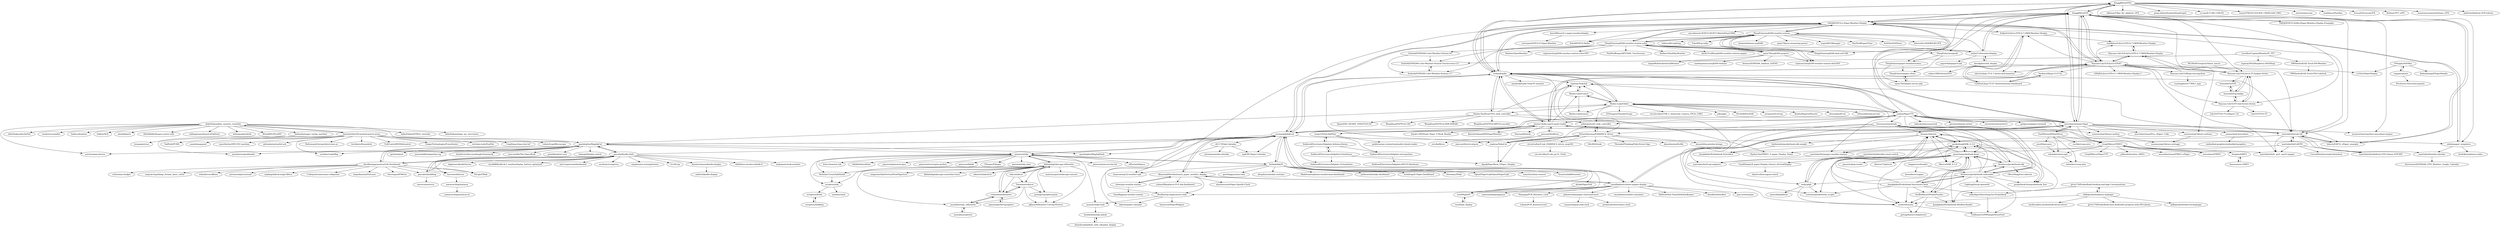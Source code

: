digraph G {
"ZinggJM/GxEPD2" -> "ZinggJM/GxEPD"
"ZinggJM/GxEPD2" -> "G6EJD/ESP32-e-Paper-Weather-Display"
"ZinggJM/GxEPD2" -> "waveshareteam/e-Paper"
"ZinggJM/GxEPD2" -> "olikraus/U8g2_for_Adafruit_GFX" ["e"=1]
"ZinggJM/GxEPD2" -> "peng-zhihui/StanfordQuadruped" ["e"=1]
"ZinggJM/GxEPD2" -> "vroland/epdiy"
"ZinggJM/GxEPD2" -> "st-one/X-CUBE-USB-PD" ["e"=1]
"ZinggJM/GxEPD2" -> "wuxx/STM32F103C8T6_CMSIS-DAP_SWO" ["e"=1]
"ZinggJM/GxEPD2" -> "meirm/sharecam" ["e"=1]
"ZinggJM/GxEPD2" -> "imablanco/Parallax" ["e"=1]
"ZinggJM/GxEPD2" -> "sidoh/epaper_templates"
"ZinggJM/GxEPD2" -> "lovyan03/LovyanGFX" ["e"=1]
"ZinggJM/GxEPD2" -> "Bodmer/TFT_eSPI" ["e"=1]
"ZinggJM/GxEPD2" -> "moononournation/Arduino_GFX" ["e"=1]
"ZinggJM/GxEPD2" -> "adafruit/Adafruit-GFX-Library" ["e"=1]
"pascalw/dashbling" -> "pascalw/kindle-dash"
"pascalw/dashbling" -> "metricio/metricio" ["e"=1]
"pimoroni/inky" -> "pimoroni/inky-phat"
"pimoroni/inky" -> "fatihak/InkyPi"
"pimoroni/inky" -> "neauoire/inky-hole"
"pimoroni/inky" -> "pimoroni/pimoroni-pico" ["e"=1]
"pimoroni/inky" -> "aceinnolab/Inkycal"
"pimoroni/inky" -> "pimoroni/enviroplus-python" ["e"=1]
"pimoroni/inky" -> "pimoroni/blinkt" ["e"=1]
"pimoroni/inky" -> "PiSugar/PiSugar" ["e"=1]
"pimoroni/inky" -> "NicholasCLewis/InkShield"
"pimoroni/inky" -> "pimoroni/unicorn-hat-hd" ["e"=1]
"pimoroni/inky" -> "ofZach/inkSpace" ["e"=1]
"pimoroni/inky" -> "fablabnbg/inkscape-silhouette"
"pimoroni/inky" -> "octopress/ink"
"pimoroni/inky" -> "fetus-hina/stat.ink" ["e"=1]
"pimoroni/inky" -> "hbldh/hitherdither" ["e"=1]
"lewisxhe/GxEPD" -> "lewisxhe/Esp-badge"
"joukos/PaperTTY" -> "GregDMeyer/IT8951"
"joukos/PaperTTY" -> "picnoir/ultimate-writer" ["e"=1]
"joukos/PaperTTY" -> "aceinnolab/Inkycal"
"joukos/PaperTTY" -> "PetteriAimonen/ED060SC4_driver"
"joukos/PaperTTY" -> "soonuse/epd-library-python"
"joukos/PaperTTY" -> "vroland/epdiy"
"joukos/PaperTTY" -> "zerowriter/zerowriter1" ["e"=1]
"joukos/PaperTTY" -> "Modos-Labs/Glider"
"joukos/PaperTTY" -> "waveshareteam/e-Paper"
"joukos/PaperTTY" -> "ZinggJM/GxEPD"
"joukos/PaperTTY" -> "borzunov/remoteink"
"joukos/PaperTTY" -> "pielgrzym/paper-terminal"
"joukos/PaperTTY" -> "unkyulee/micro-journal" ["e"=1]
"joukos/PaperTTY" -> "julbouln/ice40_eink_controller"
"joukos/PaperTTY" -> "atomic14/diy-esp32-epub-reader"
"PetteriAimonen/ED060SC4_driver" -> "julbouln/ice40_eink_controller"
"PetteriAimonen/ED060SC4_driver" -> "zephray/NekoCal"
"PetteriAimonen/ED060SC4_driver" -> "Oliv4945/eink"
"PetteriAimonen/ED060SC4_driver" -> "circuitvalley/E-ink_ED060SC4_driver_msp430"
"PetteriAimonen/ED060SC4_driver" -> "ThreadedThinking/EInk-Street-Sign"
"PetteriAimonen/ED060SC4_driver" -> "dqydj/PaperBack_EPaper_Display"
"PetteriAimonen/ED060SC4_driver" -> "djmuhlestein/fx2lib" ["e"=1]
"PetteriAimonen/ED060SC4_driver" -> "kennethlimcp/oshw-design"
"G6EJD/ESP32-e-Paper-Weather-Display" -> "ZinggJM/GxEPD2"
"G6EJD/ESP32-e-Paper-Weather-Display" -> "ZinggJM/GxEPD"
"G6EJD/ESP32-e-Paper-Weather-Display" -> "sidoh/epaper_templates"
"G6EJD/ESP32-e-Paper-Weather-Display" -> "vroland/epdiy"
"G6EJD/ESP32-e-Paper-Weather-Display" -> "waveshareteam/e-Paper"
"G6EJD/ESP32-e-Paper-Weather-Display" -> "Xinyuan-LilyGO/LilyGo-EPD47"
"G6EJD/ESP32-e-Paper-Weather-Display" -> "henri98/esp32-e-paper-weatherdisplay"
"G6EJD/ESP32-e-Paper-Weather-Display" -> "ThingPulse/esp8266-weather-station"
"G6EJD/ESP32-e-Paper-Weather-Display" -> "Edzelf/ESP32-Radio" ["e"=1]
"G6EJD/ESP32-e-Paper-Weather-Display" -> "ThingPulse/esp8266-weather-station-color"
"G6EJD/ESP32-e-Paper-Weather-Display" -> "lmarzen/esp32-weather-epd" ["e"=1]
"G6EJD/ESP32-e-Paper-Weather-Display" -> "martinberlin/cale-idf"
"G6EJD/ESP32-e-Paper-Weather-Display" -> "aceinnolab/Inkycal"
"G6EJD/ESP32-e-Paper-Weather-Display" -> "mrcodetastic/ESP32-HUB75-MatrixPanel-DMA" ["e"=1]
"G6EJD/ESP32-e-Paper-Weather-Display" -> "DzikuVx/LilyGo-EPD-4-7-OWM-Weather-Display"
"waveshareteam/e-Paper" -> "ZinggJM/GxEPD2"
"waveshareteam/e-Paper" -> "ZinggJM/GxEPD"
"waveshareteam/e-Paper" -> "aceinnolab/Inkycal"
"waveshareteam/e-Paper" -> "G6EJD/ESP32-e-Paper-Weather-Display"
"waveshareteam/e-Paper" -> "mcauser/micropython-waveshare-epaper" ["e"=1]
"waveshareteam/e-Paper" -> "mendhak/waveshare-epaper-display"
"waveshareteam/e-Paper" -> "TomWhitwell/SlowMovie"
"waveshareteam/e-Paper" -> "GregDMeyer/IT8951"
"waveshareteam/e-Paper" -> "vroland/epdiy"
"waveshareteam/e-Paper" -> "waveshareteam/Pico_ePaper_Code" ["e"=1]
"waveshareteam/e-Paper" -> "soonuse/epd-library-python"
"waveshareteam/e-Paper" -> "soonuse/epd-library-arduino"
"waveshareteam/e-Paper" -> "joukos/PaperTTY"
"waveshareteam/e-Paper" -> "loboris/ESP32_ePaper_example"
"waveshareteam/e-Paper" -> "caemor/epd-waveshare"
"mendhak/waveshare-epaper-display" -> "AbnormalDistributions/e_paper_weather_display"
"mendhak/waveshare-epaper-display" -> "BenRoe/rpi-magicmirror-eink"
"mendhak/waveshare-epaper-display" -> "waveshareteam/e-Paper"
"mendhak/waveshare-epaper-display" -> "aceinnolab/Inkycal"
"mendhak/waveshare-epaper-display" -> "txoof/PaperPi"
"mendhak/waveshare-epaper-display" -> "samsonmking/epaper.js"
"mendhak/waveshare-epaper-display" -> "Hanqaqa/PCB_Business_Card"
"mendhak/waveshare-epaper-display" -> "pskowronek/epaper-clock-and-more"
"mendhak/waveshare-epaper-display" -> "exuanbo/assembler-simulator" ["e"=1]
"mendhak/waveshare-epaper-display" -> "HelloGitHub-Team/HelloZooKeeper" ["e"=1]
"mendhak/waveshare-epaper-display" -> "denoflow/denoflow"
"mendhak/waveshare-epaper-display" -> "jam-systems/jam" ["e"=1]
"neauoire/inky-hole" -> "doublehelix/inky-pihole"
"davidhampgonsalves/Life-Dashboard" -> "pascalw/kindle-dash"
"davidhampgonsalves/Life-Dashboard" -> "pascalw/dashbling"
"davidhampgonsalves/Life-Dashboard" -> "speedyg0nz/MagInkCal"
"davidhampgonsalves/Life-Dashboard" -> "rberenguel/PiWrite"
"davidhampgonsalves/Life-Dashboard" -> "reZach/my-budget" ["e"=1]
"davidhampgonsalves/Life-Dashboard" -> "sequoia-hope/large_format_laser_cutter" ["e"=1]
"davidhampgonsalves/Life-Dashboard" -> "NiLuJe/FBInk" ["e"=1]
"davidhampgonsalves/Life-Dashboard" -> "rehacktive/caffeine" ["e"=1]
"davidhampgonsalves/Life-Dashboard" -> "havenweb/haven"
"davidhampgonsalves/Life-Dashboard" -> "privastead/privastead" ["e"=1]
"davidhampgonsalves/Life-Dashboard" -> "mig4ng/ublock-origin-filters" ["e"=1]
"davidhampgonsalves/Life-Dashboard" -> "Codepoints/awesome-codepoints" ["e"=1]
"davidhampgonsalves/Life-Dashboard" -> "Impedimenta/Suitcase" ["e"=1]
"dennwc/inkview" -> "pocketbook/SDK_6.3.0"
"dennwc/inkview" -> "Skeeve/SDK_6.3.0"
"dennwc/inkview" -> "ezdiy/pbjb"
"dennwc/inkview" -> "JuanJakobo/Pocketbook-Texteditor"
"dennwc/inkview" -> "kotborealis/pocketbook-sdk-sample"
"pocketbook/SDK_6.3.0" -> "Skeeve/SDK_6.3.0"
"pocketbook/SDK_6.3.0" -> "pmartin/pocketbook-demo"
"pocketbook/SDK_6.3.0" -> "JuanJakobo/Pocketbook-Miniflux-Reader"
"pocketbook/SDK_6.3.0" -> "orontee/taranis"
"pocketbook/SDK_6.3.0" -> "pocketbook-free/pocketbook_free"
"pocketbook/SDK_6.3.0" -> "dennwc/inkview"
"aceinnolab/Inkycal" -> "speedyg0nz/MagInkCal"
"aceinnolab/Inkycal" -> "waveshareteam/e-Paper"
"aceinnolab/Inkycal" -> "fatihak/InkyPi"
"aceinnolab/Inkycal" -> "txoof/PaperPi"
"aceinnolab/Inkycal" -> "joukos/PaperTTY"
"aceinnolab/Inkycal" -> "BenRoe/rpi-magicmirror-eink"
"aceinnolab/Inkycal" -> "zli117/EInk-Calendar"
"aceinnolab/Inkycal" -> "G6EJD/ESP32-e-Paper-Weather-Display"
"aceinnolab/Inkycal" -> "pimoroni/inky"
"aceinnolab/Inkycal" -> "mendhak/waveshare-epaper-display"
"aceinnolab/Inkycal" -> "speedyg0nz/MagInkDash"
"aceinnolab/Inkycal" -> "vroland/epdiy"
"aceinnolab/Inkycal" -> "sidoh/epaper_templates"
"aceinnolab/Inkycal" -> "AbnormalDistributions/e_paper_weather_display"
"aceinnolab/Inkycal" -> "mgfcf/E-Paper-Calendar"
"soonuse/epd-library-python" -> "soonuse/epd-library-wiringpi"
"BenRoe/rpi-magicmirror-eink" -> "lemariva/ePaperWidgets"
"BenRoe/rpi-magicmirror-eink" -> "dabch/epaper-calendar"
"BenRoe/rpi-magicmirror-eink" -> "neauoire/inky-hole"
"henri98/esp32-e-paper-weatherdisplay" -> "cetrespeo/ESP32-E-Paper-Weather"
"soonuse/epd-library-arduino" -> "soonuse/epd-library-wiringpi"
"sidoh/epaper_templates" -> "fredrike/esphome-nodes" ["e"=1]
"sidoh/epaper_templates" -> "G6EJD/ESP32-e-Paper-Weather-Display"
"sidoh/epaper_templates" -> "martinberlin/eink-calendar"
"zli117/EInk-Calendar" -> "mgfcf/E-Paper-Calendar"
"zli117/EInk-Calendar" -> "dabch/epaper-calendar"
"zli117/EInk-Calendar" -> "javierpena/eink-calendar"
"waveshare/IT8951" -> "GregDMeyer/IT8951"
"pskowronek/epaper-clock-and-more" -> "prehensile/waveshare-clock"
"pskowronek/epaper-clock-and-more" -> "emanueleg/rpi-eink-clock"
"ThingPulse/espaper-weatherstation" -> "ThingPulse/espaper-client"
"ThingPulse/espaper-weatherstation" -> "squix78/espaper-server-php"
"lewisxhe/Esp-badge" -> "lewisxhe/GxEPD"
"lewisxhe/Esp-badge" -> "Xinyuan-LilyGO/LilyGo-T5-Epaper-Series"
"lewisxhe/Esp-badge" -> "Xinyuan-LilyGO/T5-Ink-Screen-Series"
"Xinyuan-LilyGO/T5-Ink-Screen-Series" -> "Xinyuan-LilyGO/LilyGo-T5-Epaper-Series"
"Xinyuan-LilyGO/T5-Ink-Screen-Series" -> "lewisxhe/Esp-badge"
"Xinyuan-LilyGO/T5-Ink-Screen-Series" -> "LilyGO/TTGO-T5"
"Xinyuan-LilyGO/T5-Ink-Screen-Series" -> "LilyGO/TTGO-T5-ePaper1.54"
"fowlerk/ESP8266-Color-Weather-Station-Touchscreen-v15" -> "fowlerk/ESP8266-Color-Weather-Station-v17"
"fowlerk/ESP8266-Color-Weather-Station-v17" -> "fowlerk/ESP8266-Color-Weather-Station-Touchscreen-v15"
"octopress/ink" -> "octopress/feeds"
"octopress/ink" -> "imathis/clash"
"caemor/epd-waveshare" -> "embedded-graphics/embedded-graphics" ["e"=1]
"squix78/espaper-server-php" -> "ThingPulse/espaper-client"
"ThingPulse/espaper-client" -> "squix78/espaper-server-php"
"vroland/epdiy" -> "Xinyuan-LilyGO/LilyGo-EPD47"
"vroland/epdiy" -> "atomic14/diy-esp32-epub-reader"
"vroland/epdiy" -> "G6EJD/ESP32-e-Paper-Weather-Display"
"vroland/epdiy" -> "ZinggJM/GxEPD"
"vroland/epdiy" -> "Hanley-Yao/Zynq7010_eink_controller"
"vroland/epdiy" -> "ZinggJM/GxEPD2"
"vroland/epdiy" -> "martinberlin/cale-idf"
"vroland/epdiy" -> "PetteriAimonen/ED060SC4_driver"
"vroland/epdiy" -> "zephray/NekoCal"
"vroland/epdiy" -> "zephray/NekoInk"
"vroland/epdiy" -> "Modos-Labs/Glider"
"vroland/epdiy" -> "amadeok/Epdiy-Eink-PC-monitor"
"vroland/epdiy" -> "aceinnolab/Inkycal"
"vroland/epdiy" -> "waveshareteam/e-Paper"
"vroland/epdiy" -> "joukos/PaperTTY"
"mataroa-blog/mataroa" -> "mataroa-blog/mataroa-cli"
"GregDMeyer/IT8951" -> "waveshare/IT8951"
"GregDMeyer/IT8951" -> "Seagate/it8951"
"GregDMeyer/IT8951" -> "robweber/omni-epd"
"GregDMeyer/IT8951" -> "Hanley-Yao/IT8951_E-paper_Display_Demo"
"GregDMeyer/IT8951" -> "GregDMeyer/PaperTTY"
"GregDMeyer/IT8951" -> "julbouln/tinydrm_it8951"
"GregDMeyer/IT8951" -> "waveshareteam/IT8951-ePaper"
"TomWhitwell/SlowMovie" -> "robweber/omni-epd"
"TomWhitwell/SlowMovie" -> "jezs00/pycasso"
"TomWhitwell/SlowMovie" -> "robweber/vsmp-plus"
"TomWhitwell/SlowMovie" -> "GregDMeyer/IT8951"
"TomWhitwell/SlowMovie" -> "rec0de/vsmp-zero"
"TomWhitwell/SlowMovie" -> "waveshareteam/e-Paper"
"martinberlin/cale-idf" -> "martinberlin/CalEPD"
"martinberlin/cale-idf" -> "martinberlin/epaper-weather-station"
"martinberlin/cale-idf" -> "martinberlin/eink-calendar"
"martinberlin/cale-idf" -> "martinberlin/lv_port_esp32-epaper"
"martinberlin/cale-idf" -> "loboris/ESP32_ePaper_example"
"martinberlin/cale-idf" -> "zephray/NekoInk"
"martinberlin/cale-idf" -> "martinberlin/Adafruit-GFX-Library-ESP-IDF"
"martinberlin/cale-idf" -> "atomic14/diy-esp32-epub-reader"
"ezdiy/pbjb" -> "dennwc/inkview"
"ezdiy/pbjb" -> "pocketbook/SDK_6.3.0"
"ezdiy/pbjb" -> "orontee/taranis"
"ezdiy/pbjb" -> "Loriowar/pocketbook_scripts"
"ezdiy/pbjb" -> "imustafin/pbdoom"
"borzunov/remoteink" -> "pmartin/pocketbook-demo"
"borzunov/remoteink" -> "dennwc/inkview"
"borzunov/remoteink" -> "orontee/taranis"
"borzunov/remoteink" -> "blchinezu/pocketbook-coolreader"
"borzunov/remoteink" -> "Loriowar/pocketbook_scripts"
"borzunov/remoteink" -> "pocketbook-free/pocketbook_free"
"borzunov/remoteink" -> "pocketbook/SDK_6.3.0"
"borzunov/remoteink" -> "blchinezu/pocketbook-sdk"
"borzunov/remoteink" -> "ezdiy/pbjb"
"JuanJakobo/Pocketbook-Nextcloud-Client" -> "dennwc/inkview"
"JuanJakobo/Pocketbook-Nextcloud-Client" -> "pmartin/pocketbook-demo"
"JuanJakobo/Pocketbook-Nextcloud-Client" -> "pocketbook/SDK_6.3.0"
"JuanJakobo/Pocketbook-Nextcloud-Client" -> "blchinezu/pocketbook-sdk"
"JuanJakobo/Pocketbook-Nextcloud-Client" -> "orontee/taranis"
"JuanJakobo/Pocketbook-Nextcloud-Client" -> "blchinezu/pocketbook-coolreader"
"JuanJakobo/Pocketbook-Nextcloud-Client" -> "SteffenBauer/PocketPuzzles"
"JuanJakobo/Pocketbook-Nextcloud-Client" -> "Loriowar/pocketbook_scripts"
"JuanJakobo/Pocketbook-Nextcloud-Client" -> "mikedigriz/Syncthing-for-PocketBook"
"inkcut/inkcut" -> "fablabnbg/inkscape-silhouette"
"inkcut/inkcut" -> "vishnubob/silhouette"
"inkcut/inkcut" -> "Timmmm/robocut"
"AbnormalDistributions/e_paper_weather_display" -> "mendhak/waveshare-epaper-display"
"AbnormalDistributions/e_paper_weather_display" -> "alexthescott/ePaper-Spotify-Clock"
"AbnormalDistributions/e_paper_weather_display" -> "zoharsf/Raspberry-Pi-E-Ink-Dashboard"
"AbnormalDistributions/e_paper_weather_display" -> "elewin/pi-weather-station"
"AbnormalDistributions/e_paper_weather_display" -> "aceinnolab/Inkycal"
"AbnormalDistributions/e_paper_weather_display" -> "BenRoe/rpi-magicmirror-eink"
"SteffenBauer/PocketPuzzles" -> "orontee/taranis"
"SteffenBauer/PocketPuzzles" -> "gottagofaster236/pbtetris"
"SteffenBauer/PocketPuzzles" -> "JuanJakobo/Pocketbook-Miniflux-Reader"
"SteffenBauer/PocketPuzzles" -> "pmartin/pocketbook-demo"
"elewin/pi-weather-station" -> "SeanRiggs/pi-weather-station"
"elewin/pi-weather-station" -> "AbnormalDistributions/e_paper_weather_display"
"martinberlin/eink-calendar" -> "doctormord/ESP8266_EPD_Weather_Google_Calendar"
"martinberlin/CalEPD" -> "martinberlin/cale-idf"
"martinberlin/CalEPD" -> "martinberlin/Adafruit-GFX-Library-ESP-IDF"
"martinberlin/CalEPD" -> "martinberlin/lv_port_esp32-epaper"
"martinberlin/CalEPD" -> "martinberlin/epaper-weather-station"
"martinberlin/CalEPD" -> "CursedHardware/epd-datasheet" ["e"=1]
"Xinyuan-LilyGO/LilyGo-T5-Epaper-Series" -> "Xinyuan-LilyGO/T5-Ink-Screen-Series"
"Xinyuan-LilyGO/LilyGo-T5-Epaper-Series" -> "lewisxhe/Esp-badge"
"Xinyuan-LilyGO/LilyGo-T5-Epaper-Series" -> "Xinyuan-LilyGO/LilyGo-EPD47"
"Xinyuan-LilyGO/LilyGo-T5-Epaper-Series" -> "Xinyuan-LilyGO/LilyGo-EPD-4-7-OWM-Weather-Display"
"Xinyuan-LilyGO/LilyGo-T5-Epaper-Series" -> "lewisxhe/GxEPD"
"dennisreimann/kindle-display" -> "naltatis/kindle-display"
"SolderedElectronics/Inkplate-6-hardware" -> "SolderedElectronics/Inkplate-Arduino-library"
"SolderedElectronics/Inkplate-6-hardware" -> "SolderedElectronics/Inkplate-10-hardware"
"SolderedElectronics/Inkplate-6-hardware" -> "dqydj/PaperBack_EPaper_Display"
"SolderedElectronics/Inkplate-Arduino-library" -> "SolderedElectronics/Inkplate-6-hardware"
"SolderedElectronics/Inkplate-Arduino-library" -> "SolderedElectronics/Inkplate-micropython"
"SolderedElectronics/Inkplate-Arduino-library" -> "turgu1/EPub-InkPlate"
"SolderedElectronics/Inkplate-Arduino-library" -> "SolderedElectronics/Inkplate-10-hardware"
"NicholasCLewis/InkShield" -> "octopress/ink"
"SolderedElectronics/Inkplate-micropython" -> "SolderedElectronics/Inkplate-6PLUS-Hardware"
"HWHardsoft/AZ-Touch-Pi0-Weather" -> "HWHardsoft/AZ-Touch-Pi0-Codelock"
"vishnubob/silhouette" -> "mossblaser/py_silhouette"
"vishnubob/silhouette" -> "Timmmm/robocut"
"vishnubob/silhouette" -> "pmonta/gerber2graphtec"
"vishnubob/silhouette" -> "fablabnbg/inkscape-silhouette"
"mossblaser/plottie" -> "mossblaser/py_silhouette"
"Seagate/it8951" -> "faassen/rust-it8951"
"octopress/linkblog" -> "octopress/feeds"
"octopress/feeds" -> "octopress/linkblog"
"txoof/epd_display" -> "txoof/PaperPi"
"0xdanelia/regex_turing_machine" -> "lynnpepin/reso"
"pascalw/kindle-dash" -> "pascalw/dashbling"
"pascalw/kindle-dash" -> "davidhampgonsalves/Life-Dashboard"
"pascalw/kindle-dash" -> "speedyg0nz/MagInkCal"
"pascalw/kindle-dash" -> "sibbl/hass-lovelace-kindle-4" ["e"=1]
"pascalw/kindle-dash" -> "havenweb/haven"
"pascalw/kindle-dash" -> "makepanic/eink-weather"
"pascalw/kindle-dash" -> "edgartaor/kindleServer"
"pascalw/kindle-dash" -> "nicoh88/kindle-kt3_weatherdisplay_battery-optimized" ["e"=1]
"pascalw/kindle-dash" -> "aceinnolab/Inkycal"
"pascalw/kindle-dash" -> "meri-imperiumi/dashboard"
"pascalw/kindle-dash" -> "eschluntz/compress" ["e"=1]
"pascalw/kindle-dash" -> "simplenetes-io/simplenetes" ["e"=1]
"pascalw/kindle-dash" -> "dennisreimann/kindle-display"
"pascalw/kindle-dash" -> "NiLuJe/FBInk" ["e"=1]
"pascalw/kindle-dash" -> "CZ-NIC/pz" ["e"=1]
"PiSupply/PaPiRus" -> "repaper/gratis"
"PiSupply/PaPiRus" -> "kirkmadraga/EPaperReader"
"PiSupply/PaPiRus" -> "yy502/ePaperDisplay"
"squix78/esp8266-projects" -> "ThingPulse/esp8266-weather-station-color"
"squix78/esp8266-projects" -> "ThingPulse/esp8266-weather-station"
"squix78/esp8266-projects" -> "tzapu/WebSocketSerialMonitor"
"squix78/esp8266-projects" -> "neptune2/esp8266-weather-station-oled-DST"
"squix78/esp8266-projects" -> "sandeepmistry/esp8266-Arduino" ["e"=1]
"squix78/esp8266-projects" -> "Sermus/ESP8266_Adafruit_ILI9341" ["e"=1]
"dekuNukem/bob_cassette_rewinder" -> "dekuNukem/STM32_tutorials" ["e"=1]
"dekuNukem/bob_cassette_rewinder" -> "dekuNukem/pimp_my_microwave"
"dekuNukem/bob_cassette_rewinder" -> "dekuNukem/duckyPad" ["e"=1]
"dekuNukem/bob_cassette_rewinder" -> "bencbartlett/3D-printed-mirror-array"
"dekuNukem/bob_cassette_rewinder" -> "nuvious/pam-duress" ["e"=1]
"dekuNukem/bob_cassette_rewinder" -> "rexdex/recompiler" ["e"=1]
"dekuNukem/bob_cassette_rewinder" -> "haileys/doslinux" ["e"=1]
"dekuNukem/bob_cassette_rewinder" -> "Zekfoo/AGZ" ["e"=1]
"dekuNukem/bob_cassette_rewinder" -> "alexhallam/tv" ["e"=1]
"dekuNukem/bob_cassette_rewinder" -> "H4ckd4ddy/bypass-sentry-safe" ["e"=1]
"dekuNukem/bob_cassette_rewinder" -> "robhagemans/hoard-of-bitfonts" ["e"=1]
"dekuNukem/bob_cassette_rewinder" -> "whitequark/unfork" ["e"=1]
"dekuNukem/bob_cassette_rewinder" -> "speedyg0nz/MagInkCal"
"dekuNukem/bob_cassette_rewinder" -> "Wren6991/PicoDVI" ["e"=1]
"dekuNukem/bob_cassette_rewinder" -> "0xdanelia/regex_turing_machine"
"turgu1/EPub-InkPlate" -> "atomic14/diy-esp32-epub-reader"
"turgu1/EPub-InkPlate" -> "SolderedElectronics/Inkplate-Arduino-library"
"turgu1/EPub-InkPlate" -> "jackbrennan-creator/minimalist-ebook-reader"
"turgu1/EPub-InkPlate" -> "SolderedElectronics/Inkplate-micropython"
"Xinyuan-LilyGO/LilyGo-EPD47" -> "Xinyuan-LilyGO/LilyGo-EPD-4-7-OWM-Weather-Display"
"Xinyuan-LilyGO/LilyGo-EPD47" -> "Xinyuan-LilyGO/LilyGo-T5-Epaper-Series"
"Xinyuan-LilyGO/LilyGo-EPD47" -> "vroland/epdiy"
"Xinyuan-LilyGO/LilyGo-EPD47" -> "markbirss/LilyGo-EPD-4-7-OWM-Weather-Display"
"Xinyuan-LilyGO/LilyGo-EPD47" -> "DzikuVx/LilyGo-EPD-4-7-OWM-Weather-Display"
"Xinyuan-LilyGO/LilyGo-EPD47" -> "xlyric/Lilygo-T5-4.7-meteo-and-domoticz-"
"Xinyuan-LilyGO/LilyGo-EPD47" -> "G6EJD/LilyGo-EPD-4-7-OWM-Weather-Display-1"
"Xinyuan-LilyGO/LilyGo-EPD47" -> "Xinyuan-LilyGO/lilygo-micropython"
"Xinyuan-LilyGO/LilyGo-EPD47" -> "martinberlin/lv_port_esp32-epaper"
"Xinyuan-LilyGO/LilyGo-EPD47" -> "hacksics/lilygo-t5-47-ha"
"Xinyuan-LilyGO/LilyGo-EPD47" -> "atomic14/diy-esp32-epub-reader"
"Xinyuan-LilyGO/LilyGo-EPD47" -> "G6EJD/ESP32-e-Paper-Weather-Display"
"Xinyuan-LilyGO/LilyGo-EPD47" -> "ZinggJM/GxEPD"
"Xinyuan-LilyGO/LilyGo-EPD47" -> "martinberlin/cale-idf"
"Xinyuan-LilyGO/LilyGo-EPD47" -> "Xinyuan-LilyGO/T5-Ink-Screen-Series"
"havenweb/haven" -> "mataroa-blog/mataroa"
"hacksics/lilygo-t5-47-ha" -> "CybDis/Lilygo-T5-47-HomeAssistant-Dashboard"
"zephray/NekoInk" -> "Modos-Labs/Caster"
"zephray/NekoInk" -> "martinberlin/epaper-weather-station"
"zephray/NekoInk" -> "martinberlin/H-spi-adapters"
"Xinyuan-LilyGO/LilyGo-EPD-4-7-OWM-Weather-Display" -> "markbirss/LilyGo-EPD-4-7-OWM-Weather-Display"
"Xinyuan-LilyGO/LilyGo-EPD-4-7-OWM-Weather-Display" -> "Xinyuan-LilyGO/LilyGo-EPD47"
"DzikuVx/LilyGo-EPD-4-7-OWM-Weather-Display" -> "CybDis/Lilygo-T5-47-HomeAssistant-Dashboard"
"DzikuVx/LilyGo-EPD-4-7-OWM-Weather-Display" -> "xlyric/Lilygo-T5-4.7-meteo-and-domoticz-"
"DzikuVx/LilyGo-EPD-4-7-OWM-Weather-Display" -> "markbirss/LilyGo-EPD-4-7-OWM-Weather-Display"
"Timmmm/robocut" -> "mossblaser/py_silhouette"
"Timmmm/robocut" -> "vishnubob/silhouette"
"Timmmm/robocut" -> "pklaus/Silhouette-Cutting-Plotters"
"Timmmm/robocut" -> "jnweiger/graphtecprint"
"blchinezu/pocketbook-coolreader" -> "blchinezu/pocketbook-sdk"
"blchinezu/pocketbook-coolreader" -> "pmartin/pocketbook-demo"
"blchinezu/pocketbook-coolreader" -> "Lighting/Setup-openwith"
"blchinezu/pocketbook-coolreader" -> "pocketbook-free/pocketbook_free"
"blchinezu/pocketbook-coolreader" -> "borzunov/remoteink"
"blchinezu/pocketbook-coolreader" -> "SteffenBauer/PocketPuzzles"
"blchinezu/pocketbook-coolreader" -> "JuanJakobo/Pocketbook-Nextcloud-Client"
"blchinezu/pocketbook-coolreader" -> "ezdiy/pbjb"
"blchinezu/pocketbook-coolreader" -> "dennwc/inkview"
"blchinezu/pocketbook-coolreader" -> "pocketbook/SDK_6.3.0"
"blchinezu/pocketbook-coolreader" -> "GuillaumeTz/PBSimpleNewsFeed"
"markbirss/LilyGo-EPD-4-7-OWM-Weather-Display" -> "Xinyuan-LilyGO/LilyGo-EPD-4-7-OWM-Weather-Display"
"robweber/omni-epd" -> "robweber/vsmp-plus"
"faassen/rust-it8951" -> "Seagate/it8951"
"jnweiger/graphtecprint" -> "pklaus/Silhouette-Cutting-Plotters"
"bencbartlett/3D-printed-mirror-array" -> "maxvfischer/DIY-CNC-machine" ["e"=1]
"bencbartlett/3D-printed-mirror-array" -> "dekuNukem/bob_cassette_rewinder"
"bencbartlett/3D-printed-mirror-array" -> "adrianlarion/useful-sed" ["e"=1]
"bencbartlett/3D-printed-mirror-array" -> "speedyg0nz/MagInkCal"
"bencbartlett/3D-printed-mirror-array" -> "joewdavies/geoblender" ["e"=1]
"bencbartlett/3D-printed-mirror-array" -> "BoltzmannEntropy/interviews.ai" ["e"=1]
"bencbartlett/3D-printed-mirror-array" -> "brickbots/framedeck" ["e"=1]
"bencbartlett/3D-printed-mirror-array" -> "FullControlXYZ/fullcontrol" ["e"=1]
"bencbartlett/3D-printed-mirror-array" -> "scottbez1/splitflap" ["e"=1]
"bencbartlett/3D-printed-mirror-array" -> "TengerTechnologies/Fuzzyficator" ["e"=1]
"bencbartlett/3D-printed-mirror-array" -> "red-data-tools/YouPlot" ["e"=1]
"bencbartlett/3D-printed-mirror-array" -> "LingDong-/shan-shui-inf" ["e"=1]
"bencbartlett/3D-printed-mirror-array" -> "tobetz/LegoMicroscope" ["e"=1]
"bencbartlett/3D-printed-mirror-array" -> "TadPath/PUMA" ["e"=1]
"bencbartlett/3D-printed-mirror-array" -> "samyk/magspoof" ["e"=1]
"Modos-Labs/Glider" -> "Modos-Labs/Caster"
"Modos-Labs/Glider" -> "vroland/epdiy"
"Modos-Labs/Glider" -> "joukos/PaperTTY"
"Modos-Labs/Glider" -> "Hanley-Yao/Zynq7010_eink_controller"
"Modos-Labs/Glider" -> "piku/piku" ["e"=1]
"Modos-Labs/Glider" -> "PiLiDAR/PiLiDAR" ["e"=1]
"Modos-Labs/Glider" -> "zephray/NekoInk"
"Modos-Labs/Glider" -> "ericjenott/Evertop" ["e"=1]
"Modos-Labs/Glider" -> "Modos-Labs/Lancer"
"Modos-Labs/Glider" -> "RamboRogers/rfhunter" ["e"=1]
"Modos-Labs/Glider" -> "alessiodm/drl-zh" ["e"=1]
"Modos-Labs/Glider" -> "Glimesh/broadcast-box" ["e"=1]
"Modos-Labs/Glider" -> "EEVengers/ThunderScope" ["e"=1]
"Modos-Labs/Glider" -> "circuitvalley/USB_C_Industrial_Camera_FPGA_USB3" ["e"=1]
"Modos-Labs/Glider" -> "julbouln/ice40_eink_controller"
"Hanqaqa/PCB_Business_Card" -> "Loboat/PCB_BusinessCard"
"Hanley-Yao/Zynq7010_eink_controller" -> "Spray0/SP_DEVKIT_ZYNQ7010-20" ["e"=1]
"Hanley-Yao/Zynq7010_eink_controller" -> "zephray/NekoInk"
"Hanley-Yao/Zynq7010_eink_controller" -> "vroland/epdiy"
"Hanley-Yao/Zynq7010_eink_controller" -> "Hanley-Yao/IT8951_E-paper_Display_Demo"
"Hanley-Yao/Zynq7010_eink_controller" -> "julbouln/ice40_eink_controller"
"Hanley-Yao/Zynq7010_eink_controller" -> "WangXuan95/FPGA-CAN" ["e"=1]
"Hanley-Yao/Zynq7010_eink_controller" -> "WangXuan95/FPGA-DDR-SDRAM" ["e"=1]
"Hanley-Yao/Zynq7010_eink_controller" -> "WangXuan95/FPGA-MPEG2-encoder" ["e"=1]
"joeycastillo/libros" -> "nvts8a/libros"
"joeycastillo/libros" -> "joeycastillo/circuitpyui"
"joeycastillo/libros" -> "atomic14/diy-esp32-epub-reader"
"atomic14/diy-esp32-epub-reader" -> "turgu1/EPub-InkPlate"
"atomic14/diy-esp32-epub-reader" -> "martinberlin/lv_port_esp32-epaper"
"atomic14/diy-esp32-epub-reader" -> "martinberlin/cale-idf"
"atomic14/diy-esp32-epub-reader" -> "vroland/epdiy"
"atomic14/diy-esp32-epub-reader" -> "Sarah-C/M5Stack_Paper_E-Book_Reader" ["e"=1]
"atomic14/diy-esp32-epub-reader" -> "joeycastillo/libros"
"atomic14/diy-esp32-epub-reader" -> "Xinyuan-LilyGO/LilyGo-EPD47"
"atomic14/diy-esp32-epub-reader" -> "Bastelschlumpf/M5PaperWeather" ["e"=1]
"atomic14/diy-esp32-epub-reader" -> "Dejvino/lilybook"
"atomic14/diy-esp32-epub-reader" -> "Modos-Labs/Caster"
"atomic14/diy-esp32-epub-reader" -> "zephray/NekoInk"
"speedyg0nz/MagInkCal" -> "aceinnolab/Inkycal"
"speedyg0nz/MagInkCal" -> "speedyg0nz/MagInkDash"
"speedyg0nz/MagInkCal" -> "pascalw/kindle-dash"
"speedyg0nz/MagInkCal" -> "davidhampgonsalves/Life-Dashboard"
"speedyg0nz/MagInkCal" -> "hendricius/the-sourdough-framework" ["e"=1]
"speedyg0nz/MagInkCal" -> "nuvious/pam-duress" ["e"=1]
"speedyg0nz/MagInkCal" -> "pimoroni/inky"
"speedyg0nz/MagInkCal" -> "joeycastillo/The-Open-Book" ["e"=1]
"speedyg0nz/MagInkCal" -> "joewdavies/geoblender" ["e"=1]
"speedyg0nz/MagInkCal" -> "Modos-Labs/Glider"
"speedyg0nz/MagInkCal" -> "scottbez1/splitflap" ["e"=1]
"speedyg0nz/MagInkCal" -> "gristlabs/grist-core" ["e"=1]
"speedyg0nz/MagInkCal" -> "haimgel/display-switch" ["e"=1]
"speedyg0nz/MagInkCal" -> "jpochyla/psst" ["e"=1]
"speedyg0nz/MagInkCal" -> "jonaswinkler/paperless-ng" ["e"=1]
"ThingPulse/esp8266-weather-station" -> "ThingPulse/esp8266-weather-station-color"
"ThingPulse/esp8266-weather-station" -> "ThingPulse/esp8266-oled-ssd1306" ["e"=1]
"ThingPulse/esp8266-weather-station" -> "squix78/esp8266-projects"
"ThingPulse/esp8266-weather-station" -> "neptune2/esp8266-weather-station-oled-DST"
"ThingPulse/esp8266-weather-station" -> "homieiot/homie-esp8266" ["e"=1]
"ThingPulse/esp8266-weather-station" -> "squix78/json-streaming-parser"
"ThingPulse/esp8266-weather-station" -> "tzapu/WiFiManager" ["e"=1]
"ThingPulse/esp8266-weather-station" -> "G6EJD/ESP32-e-Paper-Weather-Display"
"ThingPulse/esp8266-weather-station" -> "PaulStoffregen/Time" ["e"=1]
"ThingPulse/esp8266-weather-station" -> "4refr0nt/ESPlorer" ["e"=1]
"ThingPulse/esp8266-weather-station" -> "kitesurfer1404/WS2812FX" ["e"=1]
"ThingPulse/esp8266-weather-station" -> "toblum/McLighting" ["e"=1]
"ThingPulse/esp8266-weather-station" -> "Edzelf/ESP32-Radio" ["e"=1]
"ThingPulse/esp8266-weather-station" -> "ThingPulse/espaper-weatherstation"
"ThingPulse/esp8266-weather-station" -> "Edzelf/Esp-radio" ["e"=1]
"Xinyuan-LilyGO/lilygo-micropython" -> "russhughes/st7789s3_mpy" ["e"=1]
"Xinyuan-LilyGO/lilygo-micropython" -> "Xinyuan-LilyGO/LilyGo-EPD-4-7-OWM-Weather-Display"
"blchinezu/pocketbook-sdk" -> "pmartin/pocketbook-demo"
"blchinezu/pocketbook-sdk" -> "OliverHaag/rust-inkview"
"blchinezu/pocketbook-sdk" -> "dennwc/inkview"
"blchinezu/pocketbook-sdk" -> "blchinezu/pocketbook-coolreader"
"blchinezu/pocketbook-sdk" -> "pocketbook-free/pocketbook_free"
"blchinezu/pocketbook-sdk" -> "pocketbook/SDK_6.3.0"
"WCHSoftGroup/ch34xser_macos" -> "Xinyuan-LilyGO/LilyGo-T5-Epaper-Series"
"CybDis/Lilygo-T5-47-HomeAssistant-Dashboard" -> "hacksics/lilygo-t5-47-ha"
"CybDis/Lilygo-T5-47-HomeAssistant-Dashboard" -> "DzikuVx/LilyGo-EPD-4-7-OWM-Weather-Display"
"Modos-Labs/Caster" -> "zephray/NekoInk"
"Modos-Labs/Caster" -> "Modos-Labs/Glider"
"Modos-Labs/Caster" -> "Modos-Labs/Lancer"
"txoof/PaperPi" -> "txoof/epd_display"
"kwardynski/pihole_with_inkyphat_display" -> "doublehelix/inky-pihole"
"doublehelix/inky-pihole" -> "kwardynski/pihole_with_inkyphat_display"
"jezs00/pycasso" -> "robweber/omni-epd"
"davidgfnet/wifi_display" -> "andrei7c4/weatherdisplay"
"davidgfnet/wifi_display" -> "yy502/ePaperDisplay"
"davidgfnet/wifi_display" -> "sabas1080/LibraryEPD"
"martinberlin/epaper-weather-station" -> "martinberlin/H-spi-adapters"
"GoodDisplay/E-paper-Display-Library-of-GoodDisplay" -> "daniel-zilinec/agora-watch"
"zephray/NekoCal" -> "PetteriAimonen/ED060SC4_driver"
"zephray/NekoCal" -> "dqydj/PaperBack_EPaper_Display"
"zephray/NekoCal" -> "julbouln/ice40_eink_controller"
"kotborealis/pocketbook-sdk-sample" -> "JuanJakobo/Pocketbook-Texteditor"
"andrei7c4/weatherdisplay" -> "davidgfnet/wifi_display"
"andrei7c4/weatherdisplay" -> "ThingPulse/esp8266-weather-station-color"
"andrei7c4/weatherdisplay" -> "ZinggJM/GxEPD"
"andrei7c4/weatherdisplay" -> "ThingPulse/esp8266-weather-station"
"andrei7c4/weatherdisplay" -> "paperdink/paperd.ink"
"ckilb/pocketbooksync.koplugin" -> "jjrrw174/PocketBook-Desktop-and-App-Customizations"
"ckilb/pocketbooksync.koplugin" -> "orontee/taranis"
"ckilb/pocketbooksync.koplugin" -> "ckilb/pocketbookcover.koplugin"
"ckilb/pocketbooksync.koplugin" -> "zisoft/calibre-pocketbook-device-driver"
"ckilb/pocketbooksync.koplugin" -> "jjrrw174/PocketBook-Sync-KoReader-progress-with-PB-Library"
"jjrrw174/PocketBook-Desktop-and-App-Customizations" -> "ckilb/pocketbooksync.koplugin"
"jjrrw174/PocketBook-Desktop-and-App-Customizations" -> "mikedigriz/Syncthing-for-PocketBook"
"pmartin/pocketbook-demo" -> "blchinezu/pocketbook-sdk"
"pmartin/pocketbook-demo" -> "pocketbook/SDK_6.3.0"
"pmartin/pocketbook-demo" -> "orontee/taranis"
"pmartin/pocketbook-demo" -> "dennwc/inkview"
"pmartin/pocketbook-demo" -> "Loriowar/pocketbook_scripts"
"pmartin/pocketbook-demo" -> "Skeeve/SDK_6.3.0"
"pmartin/pocketbook-demo" -> "pmartin/plop-reader"
"pmartin/pocketbook-demo" -> "JuanJakobo/Pocketbook-Miniflux-Reader"
"pmartin/pocketbook-demo" -> "SteffenBauer/PocketPuzzles"
"pmartin/pocketbook-demo" -> "Alastor27/pbterm"
"orontee/taranis" -> "gottagofaster236/pbtetris"
"orontee/taranis" -> "GuillaumeTz/PBSimpleNewsFeed"
"buggins/coolreader" -> "koreader/crengine"
"buggins/coolreader" -> "blchinezu/pocketbook-coolreader"
"martinberlin/bistable-smart-switch" -> "martinberlin/H-spi-adapters"
"martinberlin/bistable-smart-switch" -> "GoodDisplay/E-paper-Display-Library-of-GoodDisplay"
"ThingPulse/esp8266-weather-station-color" -> "ThingPulse/esp8266-weather-station"
"ThingPulse/esp8266-weather-station-color" -> "squix78/esp8266-projects"
"ThingPulse/esp8266-weather-station-color" -> "Bodmer/OpenWeather" ["e"=1]
"ThingPulse/esp8266-weather-station-color" -> "neptune2/esp8266-weather-station-oled-DST"
"ThingPulse/esp8266-weather-station-color" -> "fowlerk/ESP8266-Color-Weather-Station-v8"
"ThingPulse/esp8266-weather-station-color" -> "neptune2/esp8266-weather-station-color-DST"
"ThingPulse/esp8266-weather-station-color" -> "PaulStoffregen/XPT2046_Touchscreen" ["e"=1]
"ThingPulse/esp8266-weather-station-color" -> "ThingPulse/minigrafx"
"ThingPulse/esp8266-weather-station-color" -> "Bodmer/DarkSkyWeather" ["e"=1]
"ThingPulse/esp8266-weather-station-color" -> "fowlerk/ESP8266-Color-Weather-Station-v17"
"ThingPulse/esp8266-weather-station-color" -> "G6EJD/ESP32-e-Paper-Weather-Display"
"ThingPulse/esp8266-weather-station-color" -> "ThingPulse/esp8266-oled-ssd1306" ["e"=1]
"ThingPulse/esp8266-weather-station-color" -> "andrei7c4/weatherdisplay"
"ThingPulse/esp8266-weather-station-color" -> "fowlerk/ESP8266-Color-Weather-Station-Touchscreen-v15"
"ThingPulse/esp8266-weather-station-color" -> "duck531a98/esp8266-weather-station-epaper" ["e"=1]
"LoveBootCaptain/WeatherPi_TFT" -> "HWHardsoft/AZ-Touch-Pi0-Weather"
"LoveBootCaptain/WeatherPi_TFT" -> "fowlerk/ESP8266-Color-Weather-Station-Touchscreen-v15"
"LoveBootCaptain/WeatherPi_TFT" -> "nopnop2002/Raspberry-ili9340spi"
"pmonta/gerber2graphtec" -> "vishnubob/silhouette"
"repaper/gratis" -> "PiSupply/PaPiRus"
"repaper/gratis" -> "Percheron-Electronics/gratis"
"fowlerk/ESP8266-Color-Weather-Station-v8" -> "fowlerk/ESP8266-Color-Weather-Station-Touchscreen-v15"
"fowlerk/ESP8266-Color-Weather-Station-v8" -> "fowlerk/ESP8266-Color-Weather-Station-v17"
"mikedigriz/Syncthing-for-PocketBook" -> "GuillaumeTz/PBSimpleNewsFeed"
"fatihak/InkyPi" -> "txoof/PaperPi"
"fatihak/InkyPi" -> "pimoroni/inky"
"fatihak/InkyPi" -> "aceinnolab/Inkycal"
"fatihak/InkyPi" -> "jaeheonshim/inky-dashboard" ["e"=1]
"fatihak/InkyPi" -> "AbnormalDistributions/e_paper_weather_display"
"fatihak/InkyPi" -> "dylski/PaperPiAI"
"fatihak/InkyPi" -> "techdregs/E-Paper-DashBoard"
"fatihak/InkyPi" -> "tlstommy/PiInk"
"fatihak/InkyPi" -> "OpenEPaperLink/OpenEPaperLink" ["e"=1]
"fatihak/InkyPi" -> "tuanchris/dune-weaver"
"fatihak/InkyPi" -> "Tymotex/InkMemories"
"fatihak/InkyPi" -> "geerlingguy/mini-rack" ["e"=1]
"fatihak/InkyPi" -> "alexpfau/calendar-card-pro" ["e"=1]
"fatihak/InkyPi" -> "Madelena/esphome-weatherman-dashboard" ["e"=1]
"fatihak/InkyPi" -> "lmarzen/esp32-weather-epd" ["e"=1]
"circuitvalley/E-ink_ED060SC4_driver_msp430" -> "circuitvalley/E-ink_pic32_Clock"
"julbouln/ice40_eink_controller" -> "PetteriAimonen/ED060SC4_driver"
"ZinggJM/GxEPD" -> "ZinggJM/GxEPD2"
"ZinggJM/GxEPD" -> "G6EJD/ESP32-e-Paper-Weather-Display"
"ZinggJM/GxEPD" -> "loboris/ESP32_ePaper_example"
"ZinggJM/GxEPD" -> "waveshareteam/e-Paper"
"ZinggJM/GxEPD" -> "soonuse/epd-library-arduino"
"ZinggJM/GxEPD" -> "vroland/epdiy"
"ZinggJM/GxEPD" -> "Xinyuan-LilyGO/LilyGo-EPD47"
"ZinggJM/GxEPD" -> "martinberlin/cale-idf"
"ZinggJM/GxEPD" -> "mcauser/micropython-waveshare-epaper" ["e"=1]
"ZinggJM/GxEPD" -> "Xinyuan-LilyGO/LilyGo-T5-Epaper-Series"
"ZinggJM/GxEPD" -> "ThingPulse/esp8266-oled-ssd1306" ["e"=1]
"ZinggJM/GxEPD" -> "G6EJD/ESP32-8266-ePaper-Weather-Display-Examples"
"ZinggJM/GxEPD" -> "andrei7c4/weatherdisplay"
"ZinggJM/GxEPD" -> "Xinyuan-LilyGO/T5-Ink-Screen-Series"
"ZinggJM/GxEPD" -> "ThingPulse/minigrafx"
"fablabnbg/inkscape-silhouette" -> "vishnubob/silhouette"
"fablabnbg/inkscape-silhouette" -> "inkcut/inkcut"
"fablabnbg/inkscape-silhouette" -> "Timmmm/robocut"
"fablabnbg/inkscape-silhouette" -> "mossblaser/py_silhouette"
"fablabnbg/inkscape-silhouette" -> "octopress/ink"
"fablabnbg/inkscape-silhouette" -> "martymcguire/inkscape-unicorn" ["e"=1]
"fablabnbg/inkscape-silhouette" -> "pklaus/Silhouette-Cutting-Plotters"
"fablabnbg/inkscape-silhouette" -> "jnweiger/graphtecprint"
"fablabnbg/inkscape-silhouette" -> "xingstarx/InkeVerticalViewPagerLive" ["e"=1]
"fablabnbg/inkscape-silhouette" -> "NicholasCLewis/InkShield"
"fablabnbg/inkscape-silhouette" -> "pimoroni/inky"
"fablabnbg/inkscape-silhouette" -> "fablabnbg/inkscape-centerline-trace" ["e"=1]
"fablabnbg/inkscape-silhouette" -> "inkstitch/inkstitch" ["e"=1]
"dylski/PaperPiAI" -> "txoof/PaperPi"
"loboris/ESP32_ePaper_example" -> "ZinggJM/GxEPD"
"loboris/ESP32_ePaper_example" -> "martinberlin/cale-idf"
"ThingPulse/minigrafx" -> "ThingPulse/espaper-weatherstation"
"ThingPulse/minigrafx" -> "ThingPulse/espaper-client"
"mossblaser/py_silhouette" -> "mossblaser/plottie"
"mossblaser/py_silhouette" -> "vishnubob/silhouette"
"ZinggJM/GxEPD2" ["l"="-16.44,-40.622"]
"ZinggJM/GxEPD" ["l"="-16.474,-40.648"]
"G6EJD/ESP32-e-Paper-Weather-Display" ["l"="-16.471,-40.622"]
"waveshareteam/e-Paper" ["l"="-16.411,-40.636"]
"olikraus/U8g2_for_Adafruit_GFX" ["l"="-13.526,-41.692"]
"peng-zhihui/StanfordQuadruped" ["l"="-19.395,-43.991"]
"vroland/epdiy" ["l"="-16.396,-40.661"]
"st-one/X-CUBE-USB-PD" ["l"="-19.433,-44.007"]
"wuxx/STM32F103C8T6_CMSIS-DAP_SWO" ["l"="-19.439,-44.02"]
"meirm/sharecam" ["l"="-19.457,-44.018"]
"imablanco/Parallax" ["l"="59.757,-10.535"]
"sidoh/epaper_templates" ["l"="-16.43,-40.595"]
"lovyan03/LovyanGFX" ["l"="-15.603,-42.263"]
"Bodmer/TFT_eSPI" ["l"="-15.328,-40.9"]
"moononournation/Arduino_GFX" ["l"="-15.631,-42.209"]
"adafruit/Adafruit-GFX-Library" ["l"="-13.707,-41.63"]
"pascalw/dashbling" ["l"="-16.316,-40.426"]
"pascalw/kindle-dash" ["l"="-16.321,-40.457"]
"metricio/metricio" ["l"="11.308,-9.055"]
"pimoroni/inky" ["l"="-16.215,-40.567"]
"pimoroni/inky-phat" ["l"="-16.175,-40.547"]
"fatihak/InkyPi" ["l"="-16.263,-40.561"]
"neauoire/inky-hole" ["l"="-16.23,-40.6"]
"pimoroni/pimoroni-pico" ["l"="-19.76,-42.972"]
"aceinnolab/Inkycal" ["l"="-16.342,-40.582"]
"pimoroni/enviroplus-python" ["l"="-14.268,-41.478"]
"pimoroni/blinkt" ["l"="42.54,8.186"]
"PiSugar/PiSugar" ["l"="54.205,3.741"]
"NicholasCLewis/InkShield" ["l"="-16.16,-40.575"]
"pimoroni/unicorn-hat-hd" ["l"="42.58,8.2"]
"ofZach/inkSpace" ["l"="58.079,-16.528"]
"fablabnbg/inkscape-silhouette" ["l"="-16.123,-40.578"]
"octopress/ink" ["l"="-16.145,-40.556"]
"fetus-hina/stat.ink" ["l"="-14.339,2.913"]
"hbldh/hitherdither" ["l"="20.169,1.177"]
"lewisxhe/GxEPD" ["l"="-16.555,-40.723"]
"lewisxhe/Esp-badge" ["l"="-16.558,-40.708"]
"joukos/PaperTTY" ["l"="-16.357,-40.667"]
"GregDMeyer/IT8951" ["l"="-16.423,-40.725"]
"picnoir/ultimate-writer" ["l"="-23.353,-44.904"]
"PetteriAimonen/ED060SC4_driver" ["l"="-16.32,-40.718"]
"soonuse/epd-library-python" ["l"="-16.372,-40.633"]
"zerowriter/zerowriter1" ["l"="-23.327,-44.897"]
"Modos-Labs/Glider" ["l"="-16.325,-40.652"]
"borzunov/remoteink" ["l"="-16.205,-40.802"]
"pielgrzym/paper-terminal" ["l"="-16.316,-40.676"]
"unkyulee/micro-journal" ["l"="-23.279,-44.892"]
"julbouln/ice40_eink_controller" ["l"="-16.324,-40.696"]
"atomic14/diy-esp32-epub-reader" ["l"="-16.403,-40.707"]
"zephray/NekoCal" ["l"="-16.344,-40.722"]
"Oliv4945/eink" ["l"="-16.301,-40.731"]
"circuitvalley/E-ink_ED060SC4_driver_msp430" ["l"="-16.279,-40.743"]
"ThreadedThinking/EInk-Street-Sign" ["l"="-16.286,-40.725"]
"dqydj/PaperBack_EPaper_Display" ["l"="-16.327,-40.757"]
"djmuhlestein/fx2lib" ["l"="-17.39,-43.381"]
"kennethlimcp/oshw-design" ["l"="-16.304,-40.744"]
"Xinyuan-LilyGO/LilyGo-EPD47" ["l"="-16.479,-40.679"]
"henri98/esp32-e-paper-weatherdisplay" ["l"="-16.501,-40.576"]
"ThingPulse/esp8266-weather-station" ["l"="-16.572,-40.618"]
"Edzelf/ESP32-Radio" ["l"="-15.709,-42.227"]
"ThingPulse/esp8266-weather-station-color" ["l"="-16.572,-40.598"]
"lmarzen/esp32-weather-epd" ["l"="2.583,-5.257"]
"martinberlin/cale-idf" ["l"="-16.429,-40.676"]
"mrcodetastic/ESP32-HUB75-MatrixPanel-DMA" ["l"="-16.651,-41.241"]
"DzikuVx/LilyGo-EPD-4-7-OWM-Weather-Display" ["l"="-16.508,-40.657"]
"mcauser/micropython-waveshare-epaper" ["l"="-20.755,-42.881"]
"mendhak/waveshare-epaper-display" ["l"="-16.364,-40.595"]
"TomWhitwell/SlowMovie" ["l"="-16.453,-40.708"]
"waveshareteam/Pico_ePaper_Code" ["l"="-20.738,-42.84"]
"soonuse/epd-library-arduino" ["l"="-16.445,-40.641"]
"loboris/ESP32_ePaper_example" ["l"="-16.453,-40.662"]
"caemor/epd-waveshare" ["l"="-16.457,-40.582"]
"AbnormalDistributions/e_paper_weather_display" ["l"="-16.344,-40.551"]
"BenRoe/rpi-magicmirror-eink" ["l"="-16.304,-40.584"]
"txoof/PaperPi" ["l"="-16.303,-40.561"]
"samsonmking/epaper.js" ["l"="-16.419,-40.548"]
"Hanqaqa/PCB_Business_Card" ["l"="-16.428,-40.653"]
"pskowronek/epaper-clock-and-more" ["l"="-16.3,-40.615"]
"exuanbo/assembler-simulator" ["l"="-43.779,11.888"]
"HelloGitHub-Team/HelloZooKeeper" ["l"="-44.042,11.195"]
"denoflow/denoflow" ["l"="-16.324,-40.613"]
"jam-systems/jam" ["l"="13.432,-8.325"]
"doublehelix/inky-pihole" ["l"="-16.202,-40.616"]
"davidhampgonsalves/Life-Dashboard" ["l"="-16.282,-40.441"]
"speedyg0nz/MagInkCal" ["l"="-16.276,-40.501"]
"rberenguel/PiWrite" ["l"="-16.257,-40.405"]
"reZach/my-budget" ["l"="13.266,-8.604"]
"sequoia-hope/large_format_laser_cutter" ["l"="37.677,25.308"]
"NiLuJe/FBInk" ["l"="10.955,-7.27"]
"rehacktive/caffeine" ["l"="-13.487,-5.995"]
"havenweb/haven" ["l"="-16.308,-40.392"]
"privastead/privastead" ["l"="40.388,5.811"]
"mig4ng/ublock-origin-filters" ["l"="41.745,6.051"]
"Codepoints/awesome-codepoints" ["l"="25.706,-26.316"]
"Impedimenta/Suitcase" ["l"="42.261,-26.843"]
"dennwc/inkview" ["l"="-16.175,-40.811"]
"pocketbook/SDK_6.3.0" ["l"="-16.175,-40.824"]
"Skeeve/SDK_6.3.0" ["l"="-16.151,-40.814"]
"ezdiy/pbjb" ["l"="-16.164,-40.809"]
"JuanJakobo/Pocketbook-Texteditor" ["l"="-16.17,-40.79"]
"kotborealis/pocketbook-sdk-sample" ["l"="-16.154,-40.793"]
"pmartin/pocketbook-demo" ["l"="-16.161,-40.824"]
"JuanJakobo/Pocketbook-Miniflux-Reader" ["l"="-16.143,-40.829"]
"orontee/taranis" ["l"="-16.154,-40.835"]
"pocketbook-free/pocketbook_free" ["l"="-16.208,-40.824"]
"zli117/EInk-Calendar" ["l"="-16.374,-40.547"]
"speedyg0nz/MagInkDash" ["l"="-16.316,-40.526"]
"mgfcf/E-Paper-Calendar" ["l"="-16.369,-40.565"]
"soonuse/epd-library-wiringpi" ["l"="-16.399,-40.624"]
"lemariva/ePaperWidgets" ["l"="-16.276,-40.596"]
"dabch/epaper-calendar" ["l"="-16.33,-40.562"]
"cetrespeo/ESP32-E-Paper-Weather" ["l"="-16.511,-40.552"]
"fredrike/esphome-nodes" ["l"="-14.628,-40.345"]
"martinberlin/eink-calendar" ["l"="-16.413,-40.61"]
"javierpena/eink-calendar" ["l"="-16.402,-40.524"]
"waveshare/IT8951" ["l"="-16.435,-40.746"]
"prehensile/waveshare-clock" ["l"="-16.277,-40.619"]
"emanueleg/rpi-eink-clock" ["l"="-16.266,-40.63"]
"ThingPulse/espaper-weatherstation" ["l"="-16.599,-40.644"]
"ThingPulse/espaper-client" ["l"="-16.598,-40.658"]
"squix78/espaper-server-php" ["l"="-16.617,-40.658"]
"Xinyuan-LilyGO/LilyGo-T5-Epaper-Series" ["l"="-16.53,-40.702"]
"Xinyuan-LilyGO/T5-Ink-Screen-Series" ["l"="-16.544,-40.688"]
"LilyGO/TTGO-T5" ["l"="-16.576,-40.689"]
"LilyGO/TTGO-T5-ePaper1.54" ["l"="-16.591,-40.702"]
"fowlerk/ESP8266-Color-Weather-Station-Touchscreen-v15" ["l"="-16.627,-40.579"]
"fowlerk/ESP8266-Color-Weather-Station-v17" ["l"="-16.606,-40.578"]
"octopress/feeds" ["l"="-16.12,-40.532"]
"imathis/clash" ["l"="-16.117,-40.545"]
"embedded-graphics/embedded-graphics" ["l"="-8.189,-5.771"]
"Hanley-Yao/Zynq7010_eink_controller" ["l"="-16.359,-40.694"]
"zephray/NekoInk" ["l"="-16.372,-40.684"]
"amadeok/Epdiy-Eink-PC-monitor" ["l"="-16.367,-40.647"]
"mataroa-blog/mataroa" ["l"="-16.316,-40.347"]
"mataroa-blog/mataroa-cli" ["l"="-16.318,-40.326"]
"Seagate/it8951" ["l"="-16.445,-40.771"]
"robweber/omni-epd" ["l"="-16.457,-40.738"]
"Hanley-Yao/IT8951_E-paper_Display_Demo" ["l"="-16.381,-40.722"]
"GregDMeyer/PaperTTY" ["l"="-16.418,-40.744"]
"julbouln/tinydrm_it8951" ["l"="-16.425,-40.757"]
"waveshareteam/IT8951-ePaper" ["l"="-16.449,-40.758"]
"jezs00/pycasso" ["l"="-16.48,-40.744"]
"robweber/vsmp-plus" ["l"="-16.466,-40.728"]
"rec0de/vsmp-zero" ["l"="-16.476,-40.722"]
"martinberlin/CalEPD" ["l"="-16.42,-40.695"]
"martinberlin/epaper-weather-station" ["l"="-16.389,-40.694"]
"martinberlin/lv_port_esp32-epaper" ["l"="-16.442,-40.694"]
"martinberlin/Adafruit-GFX-Library-ESP-IDF" ["l"="-16.432,-40.704"]
"Loriowar/pocketbook_scripts" ["l"="-16.185,-40.814"]
"imustafin/pbdoom" ["l"="-16.136,-40.797"]
"blchinezu/pocketbook-coolreader" ["l"="-16.189,-40.837"]
"blchinezu/pocketbook-sdk" ["l"="-16.191,-40.822"]
"JuanJakobo/Pocketbook-Nextcloud-Client" ["l"="-16.171,-40.839"]
"SteffenBauer/PocketPuzzles" ["l"="-16.151,-40.845"]
"mikedigriz/Syncthing-for-PocketBook" ["l"="-16.148,-40.865"]
"inkcut/inkcut" ["l"="-16.084,-40.566"]
"vishnubob/silhouette" ["l"="-16.076,-40.585"]
"Timmmm/robocut" ["l"="-16.093,-40.589"]
"alexthescott/ePaper-Spotify-Clock" ["l"="-16.354,-40.528"]
"zoharsf/Raspberry-Pi-E-Ink-Dashboard" ["l"="-16.342,-40.512"]
"elewin/pi-weather-station" ["l"="-16.375,-40.514"]
"gottagofaster236/pbtetris" ["l"="-16.131,-40.847"]
"SeanRiggs/pi-weather-station" ["l"="-16.395,-40.493"]
"doctormord/ESP8266_EPD_Weather_Google_Calendar" ["l"="-16.413,-40.581"]
"CursedHardware/epd-datasheet" ["l"="-15.951,-38.941"]
"Xinyuan-LilyGO/LilyGo-EPD-4-7-OWM-Weather-Display" ["l"="-16.505,-40.699"]
"dennisreimann/kindle-display" ["l"="-16.372,-40.433"]
"naltatis/kindle-display" ["l"="-16.393,-40.418"]
"SolderedElectronics/Inkplate-6-hardware" ["l"="-16.331,-40.8"]
"SolderedElectronics/Inkplate-Arduino-library" ["l"="-16.359,-40.804"]
"SolderedElectronics/Inkplate-10-hardware" ["l"="-16.338,-40.823"]
"SolderedElectronics/Inkplate-micropython" ["l"="-16.385,-40.814"]
"turgu1/EPub-InkPlate" ["l"="-16.379,-40.773"]
"SolderedElectronics/Inkplate-6PLUS-Hardware" ["l"="-16.391,-40.835"]
"HWHardsoft/AZ-Touch-Pi0-Weather" ["l"="-16.72,-40.558"]
"HWHardsoft/AZ-Touch-Pi0-Codelock" ["l"="-16.742,-40.553"]
"mossblaser/py_silhouette" ["l"="-16.08,-40.6"]
"pmonta/gerber2graphtec" ["l"="-16.045,-40.585"]
"mossblaser/plottie" ["l"="-16.063,-40.612"]
"faassen/rust-it8951" ["l"="-16.456,-40.789"]
"octopress/linkblog" ["l"="-16.104,-40.521"]
"txoof/epd_display" ["l"="-16.296,-40.539"]
"0xdanelia/regex_turing_machine" ["l"="-16.099,-40.384"]
"lynnpepin/reso" ["l"="-16.062,-40.362"]
"sibbl/hass-lovelace-kindle-4" ["l"="-15.452,-39.158"]
"makepanic/eink-weather" ["l"="-16.344,-40.442"]
"edgartaor/kindleServer" ["l"="-16.351,-40.42"]
"nicoh88/kindle-kt3_weatherdisplay_battery-optimized" ["l"="-15.713,-39.102"]
"meri-imperiumi/dashboard" ["l"="-16.359,-40.454"]
"eschluntz/compress" ["l"="40.704,5.959"]
"simplenetes-io/simplenetes" ["l"="-13.435,-6.074"]
"CZ-NIC/pz" ["l"="45.419,21.419"]
"PiSupply/PaPiRus" ["l"="-16.715,-40.473"]
"repaper/gratis" ["l"="-16.748,-40.464"]
"kirkmadraga/EPaperReader" ["l"="-16.718,-40.446"]
"yy502/ePaperDisplay" ["l"="-16.663,-40.504"]
"squix78/esp8266-projects" ["l"="-16.613,-40.609"]
"tzapu/WebSocketSerialMonitor" ["l"="-16.661,-40.606"]
"neptune2/esp8266-weather-station-oled-DST" ["l"="-16.598,-40.599"]
"sandeepmistry/esp8266-Arduino" ["l"="-15.094,-41.226"]
"Sermus/ESP8266_Adafruit_ILI9341" ["l"="-13.595,-41.761"]
"dekuNukem/bob_cassette_rewinder" ["l"="-16.167,-40.416"]
"dekuNukem/STM32_tutorials" ["l"="-17.847,-42.831"]
"dekuNukem/pimp_my_microwave" ["l"="-16.153,-40.37"]
"dekuNukem/duckyPad" ["l"="-23.2,-43.801"]
"bencbartlett/3D-printed-mirror-array" ["l"="-16.188,-40.448"]
"nuvious/pam-duress" ["l"="-13,-6.271"]
"rexdex/recompiler" ["l"="-14.168,1.116"]
"haileys/doslinux" ["l"="-20.014,-46.855"]
"Zekfoo/AGZ" ["l"="-13.01,4.113"]
"alexhallam/tv" ["l"="-13.242,-6.691"]
"H4ckd4ddy/bypass-sentry-safe" ["l"="53.485,2.57"]
"robhagemans/hoard-of-bitfonts" ["l"="-20.194,-47.025"]
"whitequark/unfork" ["l"="-16.321,-6.503"]
"Wren6991/PicoDVI" ["l"="-19.606,-42.907"]
"jackbrennan-creator/minimalist-ebook-reader" ["l"="-16.389,-40.792"]
"markbirss/LilyGo-EPD-4-7-OWM-Weather-Display" ["l"="-16.511,-40.684"]
"xlyric/Lilygo-T5-4.7-meteo-and-domoticz-" ["l"="-16.507,-40.672"]
"G6EJD/LilyGo-EPD-4-7-OWM-Weather-Display-1" ["l"="-16.488,-40.708"]
"Xinyuan-LilyGO/lilygo-micropython" ["l"="-16.51,-40.718"]
"hacksics/lilygo-t5-47-ha" ["l"="-16.528,-40.672"]
"CybDis/Lilygo-T5-47-HomeAssistant-Dashboard" ["l"="-16.534,-40.658"]
"Modos-Labs/Caster" ["l"="-16.335,-40.681"]
"martinberlin/H-spi-adapters" ["l"="-16.342,-40.703"]
"pklaus/Silhouette-Cutting-Plotters" ["l"="-16.111,-40.592"]
"jnweiger/graphtecprint" ["l"="-16.109,-40.601"]
"Lighting/Setup-openwith" ["l"="-16.208,-40.857"]
"GuillaumeTz/PBSimpleNewsFeed" ["l"="-16.167,-40.854"]
"maxvfischer/DIY-CNC-machine" ["l"="60.628,-0.516"]
"adrianlarion/useful-sed" ["l"="-13.513,-6.495"]
"joewdavies/geoblender" ["l"="41.591,24.411"]
"BoltzmannEntropy/interviews.ai" ["l"="47.994,26.33"]
"brickbots/framedeck" ["l"="-23.156,-44.86"]
"FullControlXYZ/fullcontrol" ["l"="59.854,0.525"]
"scottbez1/splitflap" ["l"="-18.799,-41.646"]
"TengerTechnologies/Fuzzyficator" ["l"="59.875,0.506"]
"red-data-tools/YouPlot" ["l"="-13.363,-6.64"]
"LingDong-/shan-shui-inf" ["l"="37.602,25.006"]
"tobetz/LegoMicroscope" ["l"="41.873,26.29"]
"TadPath/PUMA" ["l"="41.912,26.373"]
"samyk/magspoof" ["l"="54.901,2.577"]
"piku/piku" ["l"="16.182,-10.493"]
"PiLiDAR/PiLiDAR" ["l"="40.462,5.802"]
"ericjenott/Evertop" ["l"="-19.7,-46.707"]
"Modos-Labs/Lancer" ["l"="-16.296,-40.672"]
"RamboRogers/rfhunter" ["l"="40.426,5.845"]
"alessiodm/drl-zh" ["l"="40.562,5.893"]
"Glimesh/broadcast-box" ["l"="63.696,-12.571"]
"EEVengers/ThunderScope" ["l"="-19.721,-42.792"]
"circuitvalley/USB_C_Industrial_Camera_FPGA_USB3" ["l"="32.636,-3.752"]
"Loboat/PCB_BusinessCard" ["l"="-16.454,-40.679"]
"Spray0/SP_DEVKIT_ZYNQ7010-20" ["l"="53.804,4.505"]
"WangXuan95/FPGA-CAN" ["l"="32.615,-2.779"]
"WangXuan95/FPGA-DDR-SDRAM" ["l"="32.638,-2.787"]
"WangXuan95/FPGA-MPEG2-encoder" ["l"="32.632,-2.817"]
"joeycastillo/libros" ["l"="-16.398,-40.748"]
"nvts8a/libros" ["l"="-16.402,-40.767"]
"joeycastillo/circuitpyui" ["l"="-16.412,-40.779"]
"Sarah-C/M5Stack_Paper_E-Book_Reader" ["l"="-15.19,-42.425"]
"Bastelschlumpf/M5PaperWeather" ["l"="-15.239,-42.424"]
"Dejvino/lilybook" ["l"="-16.395,-40.728"]
"hendricius/the-sourdough-framework" ["l"="-13.778,-6.374"]
"joeycastillo/The-Open-Book" ["l"="-23.387,-44.68"]
"gristlabs/grist-core" ["l"="16.026,-10.224"]
"haimgel/display-switch" ["l"="26.506,-22.171"]
"jpochyla/psst" ["l"="-14.542,-3.161"]
"jonaswinkler/paperless-ng" ["l"="12.595,-8.857"]
"ThingPulse/esp8266-oled-ssd1306" ["l"="-15.325,-40.989"]
"homieiot/homie-esp8266" ["l"="-15.31,-41.215"]
"squix78/json-streaming-parser" ["l"="-16.639,-40.634"]
"tzapu/WiFiManager" ["l"="-15.328,-41.073"]
"PaulStoffregen/Time" ["l"="-13.772,-41.624"]
"4refr0nt/ESPlorer" ["l"="-15.226,-41.1"]
"kitesurfer1404/WS2812FX" ["l"="-16.497,-41.416"]
"toblum/McLighting" ["l"="-16.484,-41.472"]
"Edzelf/Esp-radio" ["l"="-15.74,-42.213"]
"russhughes/st7789s3_mpy" ["l"="-20.683,-42.88"]
"OliverHaag/rust-inkview" ["l"="-16.188,-40.8"]
"WCHSoftGroup/ch34xser_macos" ["l"="-16.585,-40.744"]
"kwardynski/pihole_with_inkyphat_display" ["l"="-16.185,-40.625"]
"davidgfnet/wifi_display" ["l"="-16.603,-40.544"]
"andrei7c4/weatherdisplay" ["l"="-16.548,-40.586"]
"sabas1080/LibraryEPD" ["l"="-16.625,-40.522"]
"GoodDisplay/E-paper-Display-Library-of-GoodDisplay" ["l"="-16.256,-40.716"]
"daniel-zilinec/agora-watch" ["l"="-16.233,-40.72"]
"paperdink/paperd.ink" ["l"="-16.561,-40.544"]
"ckilb/pocketbooksync.koplugin" ["l"="-16.107,-40.865"]
"jjrrw174/PocketBook-Desktop-and-App-Customizations" ["l"="-16.121,-40.878"]
"ckilb/pocketbookcover.koplugin" ["l"="-16.096,-40.881"]
"zisoft/calibre-pocketbook-device-driver" ["l"="-16.08,-40.876"]
"jjrrw174/PocketBook-Sync-KoReader-progress-with-PB-Library" ["l"="-16.082,-40.862"]
"pmartin/plop-reader" ["l"="-16.117,-40.826"]
"Alastor27/pbterm" ["l"="-16.13,-40.816"]
"buggins/coolreader" ["l"="-16.189,-40.892"]
"koreader/crengine" ["l"="-16.187,-40.92"]
"martinberlin/bistable-smart-switch" ["l"="-16.287,-40.709"]
"Bodmer/OpenWeather" ["l"="-15.647,-42.109"]
"fowlerk/ESP8266-Color-Weather-Station-v8" ["l"="-16.613,-40.587"]
"neptune2/esp8266-weather-station-color-DST" ["l"="-16.588,-40.573"]
"PaulStoffregen/XPT2046_Touchscreen" ["l"="-13.605,-41.727"]
"ThingPulse/minigrafx" ["l"="-16.562,-40.643"]
"Bodmer/DarkSkyWeather" ["l"="-15.661,-42.09"]
"duck531a98/esp8266-weather-station-epaper" ["l"="-16.206,-38.842"]
"LoveBootCaptain/WeatherPi_TFT" ["l"="-16.687,-40.57"]
"nopnop2002/Raspberry-ili9340spi" ["l"="-16.714,-40.576"]
"Percheron-Electronics/gratis" ["l"="-16.772,-40.455"]
"jaeheonshim/inky-dashboard" ["l"="-17.029,-42.886"]
"dylski/PaperPiAI" ["l"="-16.263,-40.536"]
"techdregs/E-Paper-DashBoard" ["l"="-16.232,-40.545"]
"tlstommy/PiInk" ["l"="-16.209,-40.543"]
"OpenEPaperLink/OpenEPaperLink" ["l"="-15.421,-39.161"]
"tuanchris/dune-weaver" ["l"="-16.223,-40.524"]
"Tymotex/InkMemories" ["l"="-16.242,-40.58"]
"geerlingguy/mini-rack" ["l"="12.203,-8.695"]
"alexpfau/calendar-card-pro" ["l"="-15.06,-39.112"]
"Madelena/esphome-weatherman-dashboard" ["l"="-15.253,-39.183"]
"circuitvalley/E-ink_pic32_Clock" ["l"="-16.26,-40.754"]
"G6EJD/ESP32-8266-ePaper-Weather-Display-Examples" ["l"="-16.507,-40.635"]
"martymcguire/inkscape-unicorn" ["l"="37.238,24.942"]
"xingstarx/InkeVerticalViewPagerLive" ["l"="61.455,-12.91"]
"fablabnbg/inkscape-centerline-trace" ["l"="-35.517,20.532"]
"inkstitch/inkstitch" ["l"="37.533,25.189"]
}